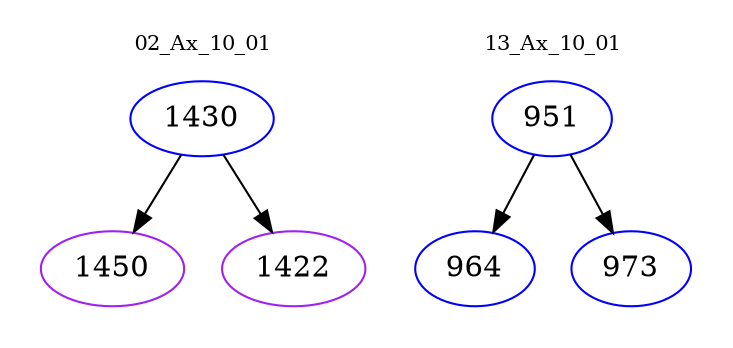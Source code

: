 digraph{
subgraph cluster_0 {
color = white
label = "02_Ax_10_01";
fontsize=10;
T0_1430 [label="1430", color="blue"]
T0_1430 -> T0_1450 [color="black"]
T0_1450 [label="1450", color="purple"]
T0_1430 -> T0_1422 [color="black"]
T0_1422 [label="1422", color="purple"]
}
subgraph cluster_1 {
color = white
label = "13_Ax_10_01";
fontsize=10;
T1_951 [label="951", color="blue"]
T1_951 -> T1_964 [color="black"]
T1_964 [label="964", color="blue"]
T1_951 -> T1_973 [color="black"]
T1_973 [label="973", color="blue"]
}
}
